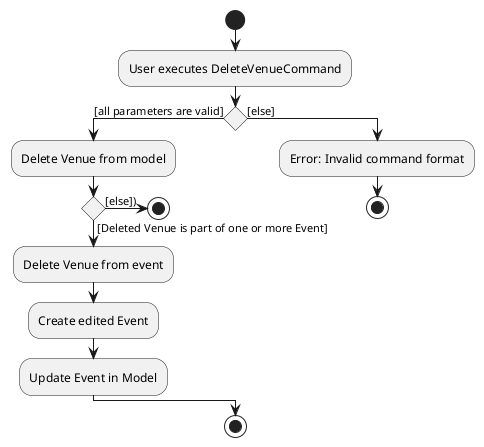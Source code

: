 @startuml
'https://plantuml.com/activity-diagram-beta

start
:User executes DeleteVenueCommand;
if () then ([all parameters are valid])
  :Delete Venue from model;
  if () then ([Deleted Venue is part of one or more Event])
    :Delete Venue from event;
    :Create edited Event;
    :Update Event in Model;
  else ([else]))
  stop
  endif
else ([else])
  :Error: Invalid command format;
  stop
endif

stop

@enduml
